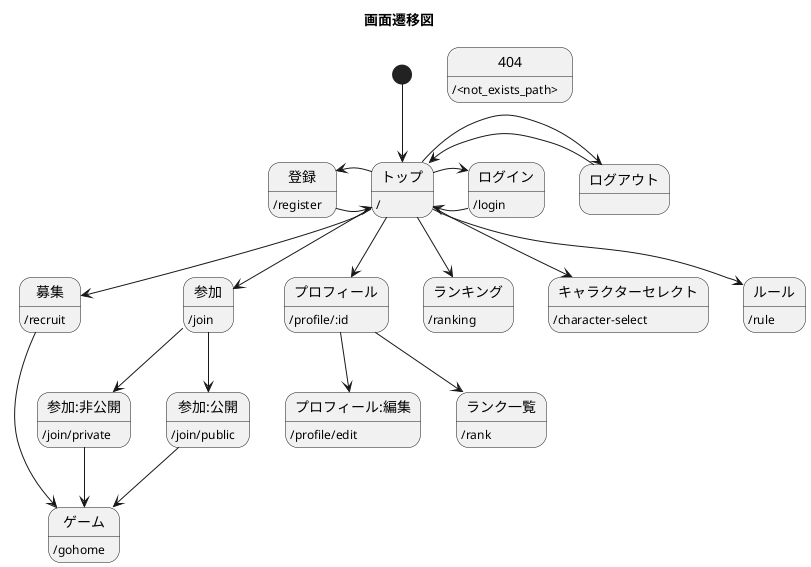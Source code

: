@startuml

title 画面遷移図

トップ: /
登録: /register
ログイン: /login
募集: /recruit
参加: /join
プロフィール: /profile/:id
ランキング: /ranking
キャラクターセレクト: /character-select
ルール: /rule
"参加:非公開": /join/private
"参加:公開": /join/public
"プロフィール:編集": /profile/edit
ランク一覧: /rank
ゲーム: /gohome
404: /<not_exists_path>

[*] --> トップ
登録 -> トップ
トップ -> 登録
ログイン -> トップ
トップ -> ログイン
ログアウト -> トップ
トップ -> ログアウト

トップ --> 募集
トップ --> 参加
トップ --> プロフィール
トップ --> ランキング
トップ --> キャラクターセレクト
トップ --> ルール

募集 ---> ゲーム

参加 --> 参加:非公開
参加 --> 参加:公開

プロフィール --> プロフィール:編集
プロフィール --> ランク一覧

参加:非公開 --> ゲーム
参加:公開 --> ゲーム

@enduml